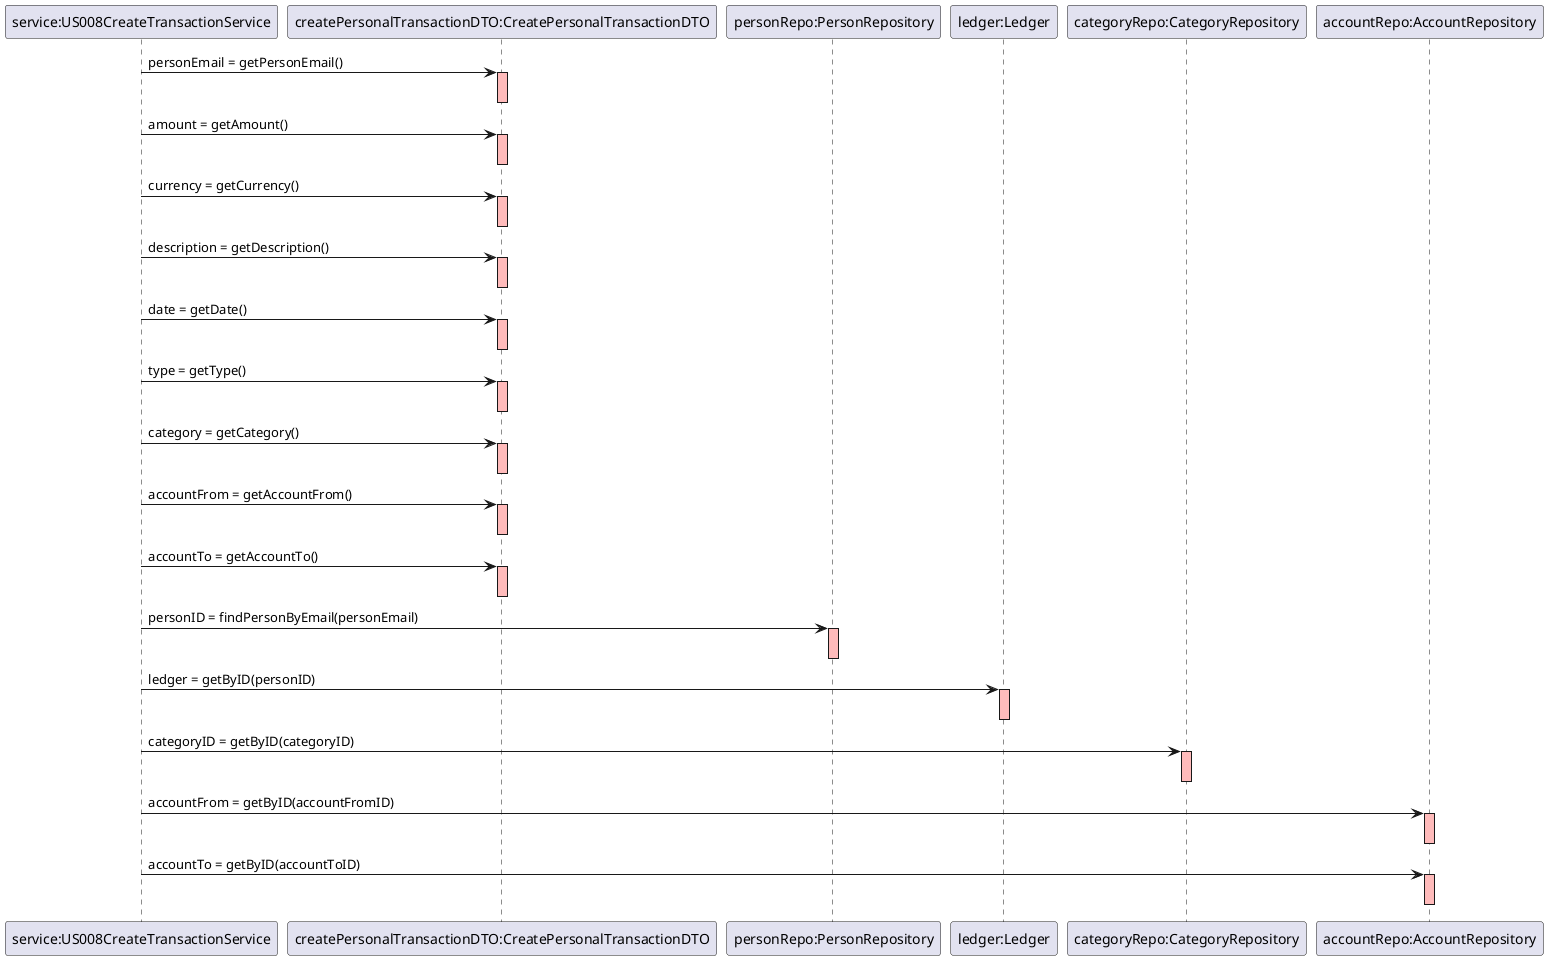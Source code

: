 @startuml

"service:US008CreateTransactionService" -> "createPersonalTransactionDTO:CreatePersonalTransactionDTO" : personEmail = getPersonEmail()
activate "createPersonalTransactionDTO:CreatePersonalTransactionDTO"  #FFBBBB
deactivate "createPersonalTransactionDTO:CreatePersonalTransactionDTO"

"service:US008CreateTransactionService" -> "createPersonalTransactionDTO:CreatePersonalTransactionDTO" : amount = getAmount()
activate "createPersonalTransactionDTO:CreatePersonalTransactionDTO"  #FFBBBB
deactivate "createPersonalTransactionDTO:CreatePersonalTransactionDTO"

"service:US008CreateTransactionService" -> "createPersonalTransactionDTO:CreatePersonalTransactionDTO" : currency = getCurrency()
activate "createPersonalTransactionDTO:CreatePersonalTransactionDTO"  #FFBBBB
deactivate "createPersonalTransactionDTO:CreatePersonalTransactionDTO"

"service:US008CreateTransactionService" -> "createPersonalTransactionDTO:CreatePersonalTransactionDTO" : description = getDescription()
activate "createPersonalTransactionDTO:CreatePersonalTransactionDTO"  #FFBBBB
deactivate "createPersonalTransactionDTO:CreatePersonalTransactionDTO"

"service:US008CreateTransactionService" -> "createPersonalTransactionDTO:CreatePersonalTransactionDTO" : date = getDate()
activate "createPersonalTransactionDTO:CreatePersonalTransactionDTO"  #FFBBBB
deactivate "createPersonalTransactionDTO:CreatePersonalTransactionDTO"

"service:US008CreateTransactionService" -> "createPersonalTransactionDTO:CreatePersonalTransactionDTO" : type = getType()
activate "createPersonalTransactionDTO:CreatePersonalTransactionDTO"  #FFBBBB
deactivate "createPersonalTransactionDTO:CreatePersonalTransactionDTO"

"service:US008CreateTransactionService" -> "createPersonalTransactionDTO:CreatePersonalTransactionDTO" : category = getCategory()
activate "createPersonalTransactionDTO:CreatePersonalTransactionDTO"  #FFBBBB
deactivate "createPersonalTransactionDTO:CreatePersonalTransactionDTO"

"service:US008CreateTransactionService" -> "createPersonalTransactionDTO:CreatePersonalTransactionDTO" : accountFrom = getAccountFrom()
activate "createPersonalTransactionDTO:CreatePersonalTransactionDTO"  #FFBBBB
deactivate "createPersonalTransactionDTO:CreatePersonalTransactionDTO"

"service:US008CreateTransactionService" -> "createPersonalTransactionDTO:CreatePersonalTransactionDTO" : accountTo = getAccountTo()
activate "createPersonalTransactionDTO:CreatePersonalTransactionDTO"  #FFBBBB
deactivate "createPersonalTransactionDTO:CreatePersonalTransactionDTO"

"service:US008CreateTransactionService" -> "personRepo:PersonRepository" : personID = findPersonByEmail(personEmail)
activate "personRepo:PersonRepository" #FFBBBB
deactivate "personRepo:PersonRepository"

"service:US008CreateTransactionService" -> "ledger:Ledger" : ledger = getByID(personID)
activate "ledger:Ledger" #FFBBBB
deactivate "ledger:Ledger"

"service:US008CreateTransactionService" -> "categoryRepo:CategoryRepository" : categoryID = getByID(categoryID)
activate "categoryRepo:CategoryRepository" #FFBBBB
deactivate "categoryRepo:CategoryRepository"

"service:US008CreateTransactionService" -> "accountRepo:AccountRepository" : accountFrom = getByID(accountFromID)
activate "accountRepo:AccountRepository" #FFBBBB
deactivate "accountRepo:AccountRepository"

"service:US008CreateTransactionService" -> "accountRepo:AccountRepository" : accountTo = getByID(accountToID)
activate "accountRepo:AccountRepository" #FFBBBB
deactivate "accountRepo:AccountRepository"


@enduml